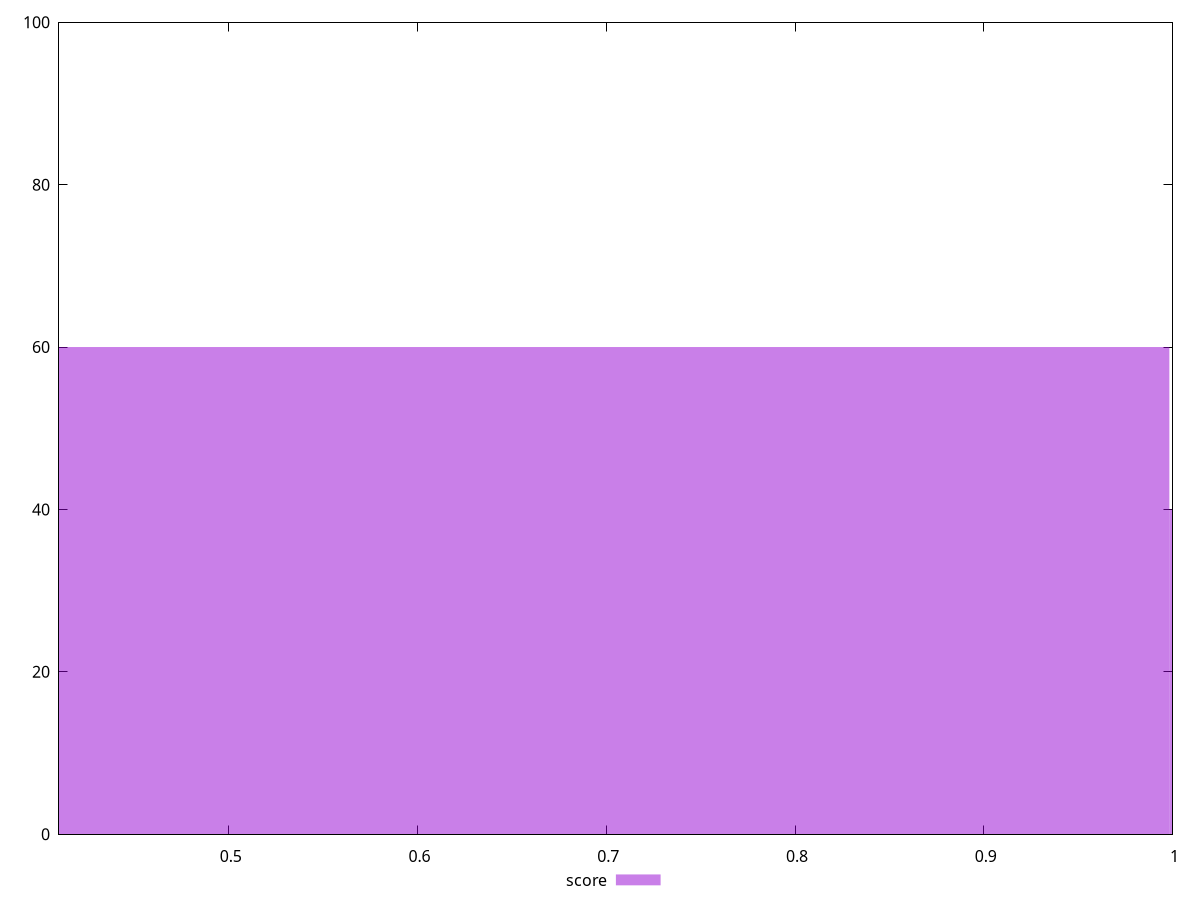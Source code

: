 reset

$score <<EOF
0.6655573344540386 60
1.3311146689080773 40
EOF

set key outside below
set boxwidth 0.6655573344540386
set xrange [0.41:1]
set yrange [0:100]
set trange [0:100]
set style fill transparent solid 0.5 noborder
set terminal svg size 640, 490 enhanced background rgb 'white'
set output "report_00025_2021-02-22T21:38:55.199Z/offscreen-images/samples/pages/score/histogram.svg"

plot $score title "score" with boxes

reset
